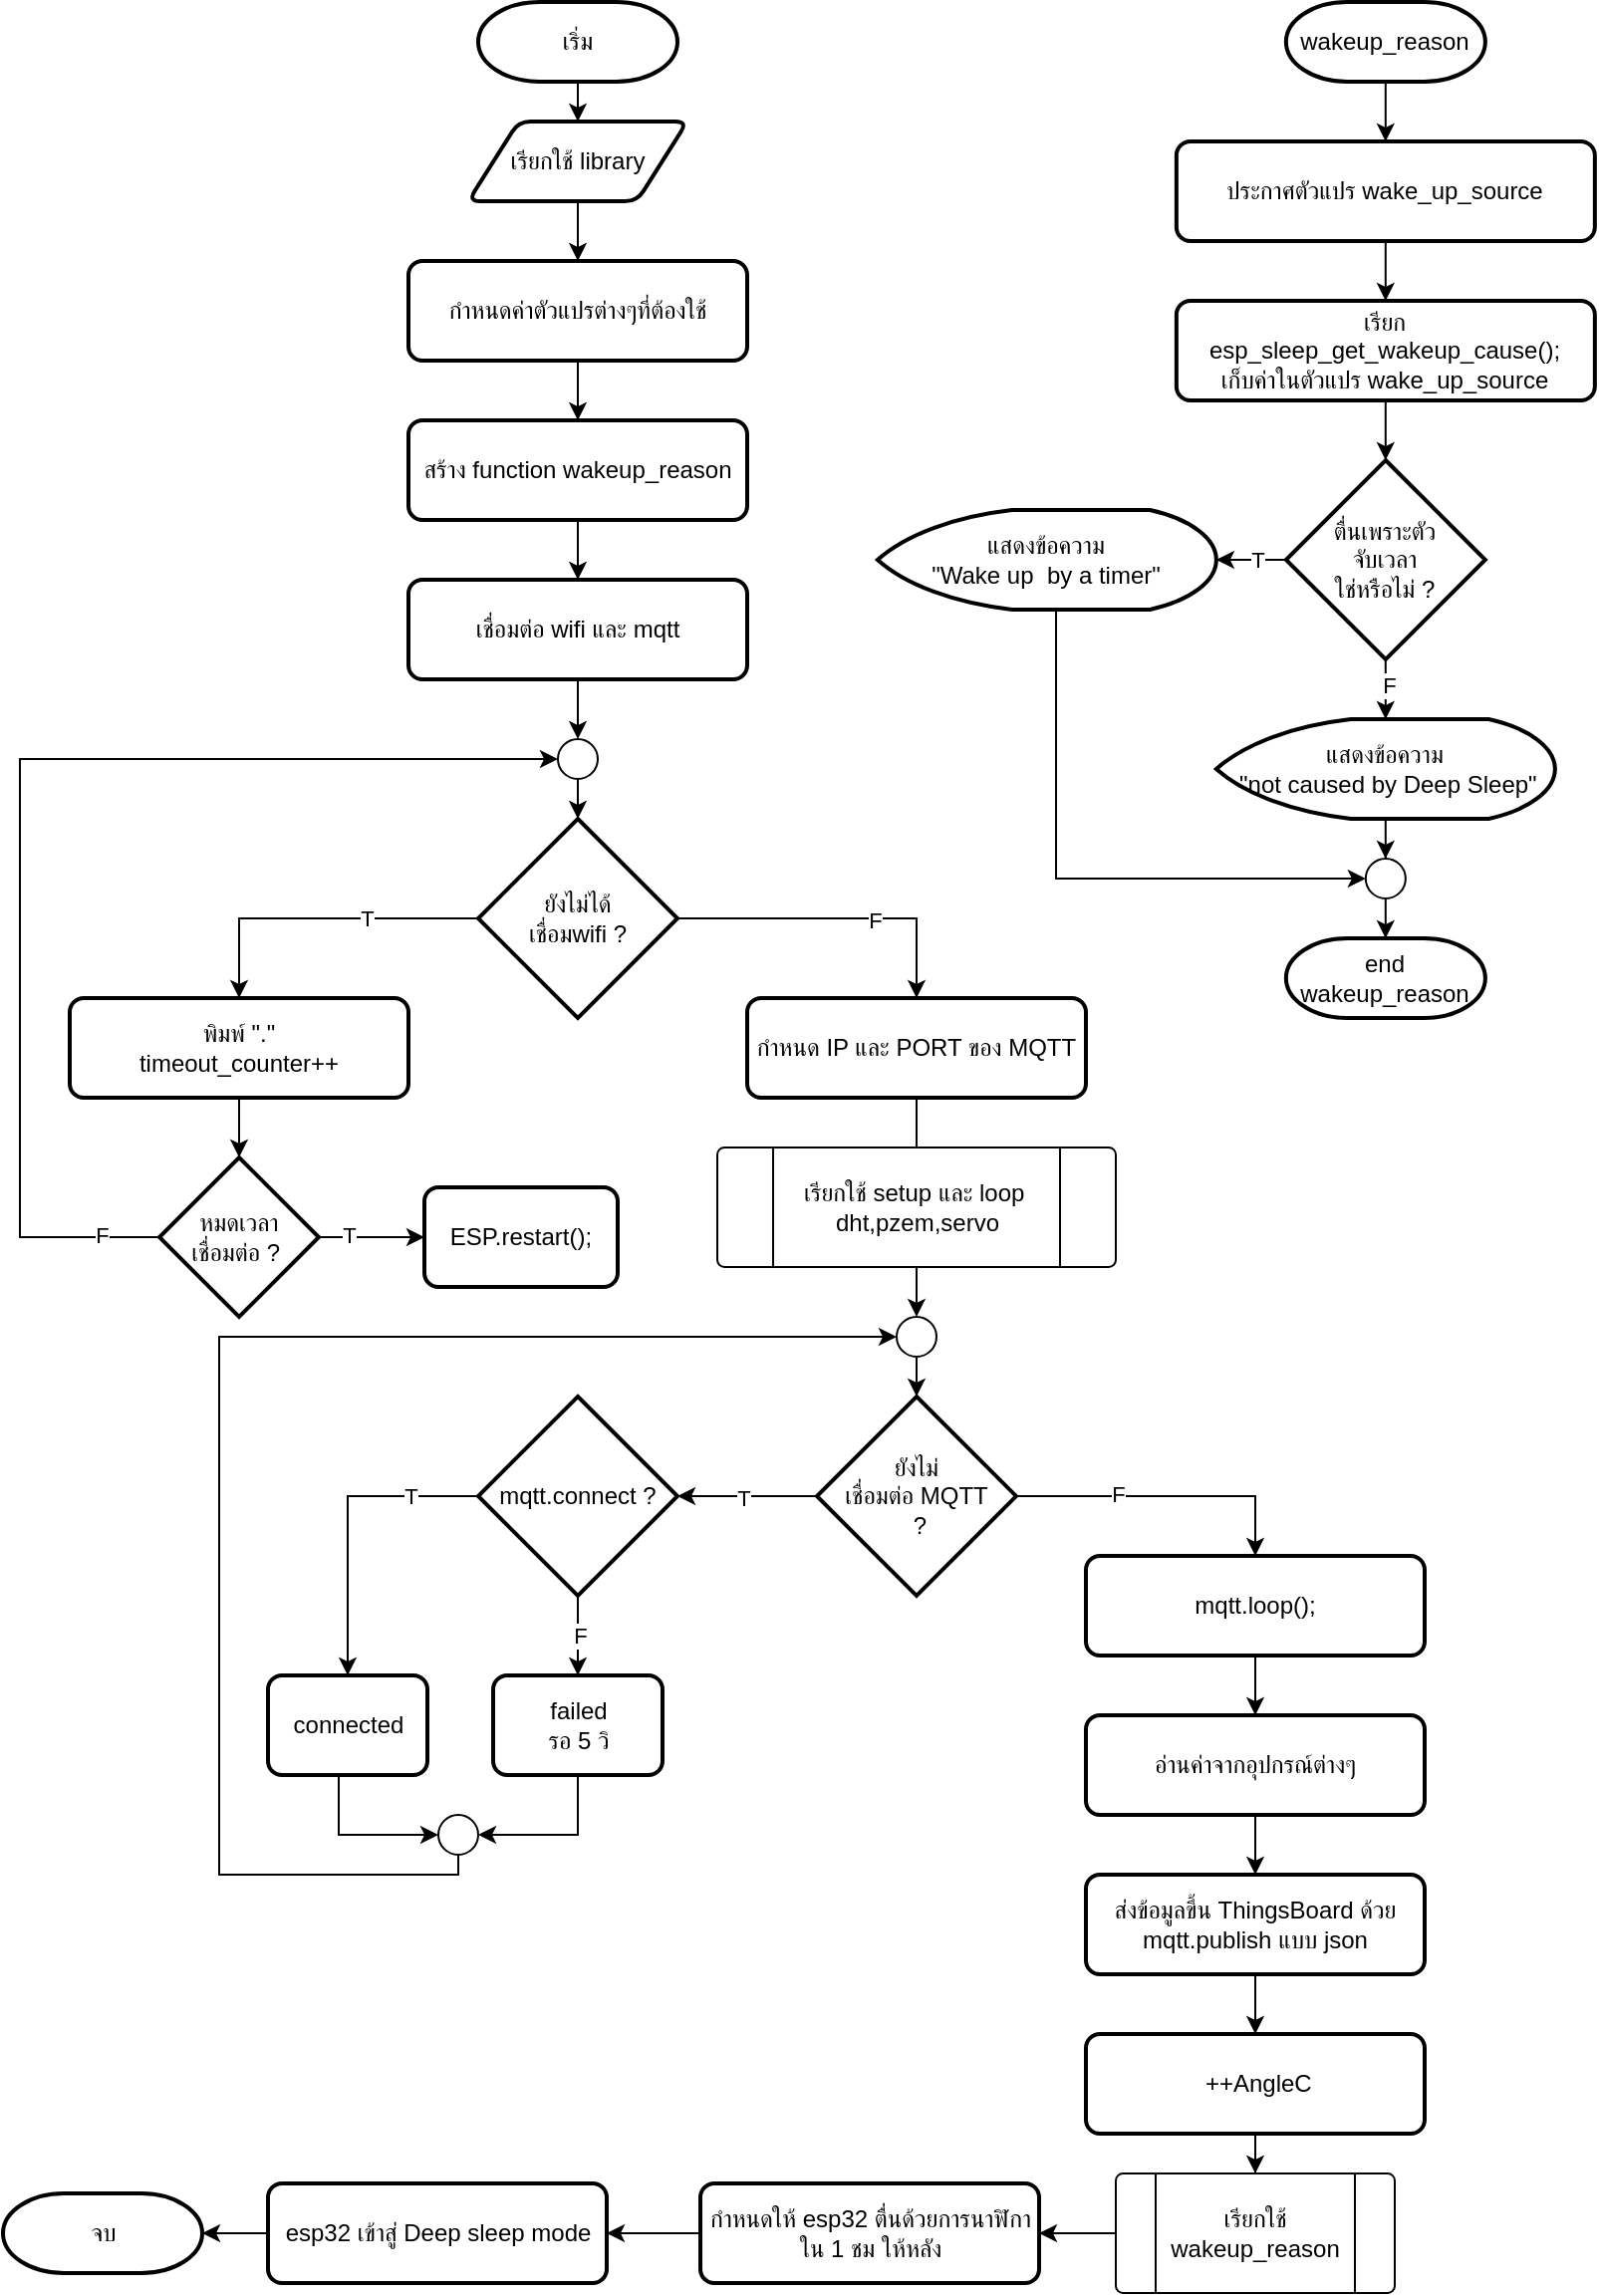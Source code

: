 <mxfile version="22.0.6" type="github">
  <diagram id="C5RBs43oDa-KdzZeNtuy" name="Page-1">
    <mxGraphModel dx="2380" dy="1073" grid="1" gridSize="10" guides="1" tooltips="1" connect="1" arrows="1" fold="1" page="1" pageScale="1" pageWidth="827" pageHeight="1169" math="0" shadow="0">
      <root>
        <mxCell id="WIyWlLk6GJQsqaUBKTNV-0" />
        <mxCell id="WIyWlLk6GJQsqaUBKTNV-1" parent="WIyWlLk6GJQsqaUBKTNV-0" />
        <mxCell id="FAzehwiRH1MLIlhiyja--5" value="" style="edgeStyle=orthogonalEdgeStyle;rounded=0;orthogonalLoop=1;jettySize=auto;html=1;" edge="1" parent="WIyWlLk6GJQsqaUBKTNV-1" source="FAzehwiRH1MLIlhiyja--0" target="FAzehwiRH1MLIlhiyja--1">
          <mxGeometry relative="1" as="geometry" />
        </mxCell>
        <mxCell id="FAzehwiRH1MLIlhiyja--0" value="เริ่ม" style="strokeWidth=2;html=1;shape=mxgraph.flowchart.terminator;whiteSpace=wrap;" vertex="1" parent="WIyWlLk6GJQsqaUBKTNV-1">
          <mxGeometry x="250" y="10" width="100" height="40" as="geometry" />
        </mxCell>
        <mxCell id="FAzehwiRH1MLIlhiyja--6" value="" style="edgeStyle=orthogonalEdgeStyle;rounded=0;orthogonalLoop=1;jettySize=auto;html=1;" edge="1" parent="WIyWlLk6GJQsqaUBKTNV-1" source="FAzehwiRH1MLIlhiyja--1" target="FAzehwiRH1MLIlhiyja--2">
          <mxGeometry relative="1" as="geometry" />
        </mxCell>
        <mxCell id="FAzehwiRH1MLIlhiyja--1" value="เรียกใช้&amp;nbsp;library" style="shape=parallelogram;html=1;strokeWidth=2;perimeter=parallelogramPerimeter;whiteSpace=wrap;rounded=1;arcSize=12;size=0.23;" vertex="1" parent="WIyWlLk6GJQsqaUBKTNV-1">
          <mxGeometry x="245" y="70" width="110" height="40" as="geometry" />
        </mxCell>
        <mxCell id="FAzehwiRH1MLIlhiyja--8" value="" style="edgeStyle=orthogonalEdgeStyle;rounded=0;orthogonalLoop=1;jettySize=auto;html=1;" edge="1" parent="WIyWlLk6GJQsqaUBKTNV-1" source="FAzehwiRH1MLIlhiyja--2" target="FAzehwiRH1MLIlhiyja--7">
          <mxGeometry relative="1" as="geometry" />
        </mxCell>
        <mxCell id="FAzehwiRH1MLIlhiyja--2" value="กำหนดค่าตัวแปรต่างๆที่ต้องใช้" style="rounded=1;whiteSpace=wrap;html=1;absoluteArcSize=1;arcSize=14;strokeWidth=2;" vertex="1" parent="WIyWlLk6GJQsqaUBKTNV-1">
          <mxGeometry x="215" y="140" width="170" height="50" as="geometry" />
        </mxCell>
        <mxCell id="FAzehwiRH1MLIlhiyja--14" value="" style="edgeStyle=orthogonalEdgeStyle;rounded=0;orthogonalLoop=1;jettySize=auto;html=1;" edge="1" parent="WIyWlLk6GJQsqaUBKTNV-1" source="FAzehwiRH1MLIlhiyja--7" target="FAzehwiRH1MLIlhiyja--10">
          <mxGeometry relative="1" as="geometry" />
        </mxCell>
        <mxCell id="FAzehwiRH1MLIlhiyja--7" value="สร้าง function&amp;nbsp;wakeup_reason" style="rounded=1;whiteSpace=wrap;html=1;absoluteArcSize=1;arcSize=14;strokeWidth=2;" vertex="1" parent="WIyWlLk6GJQsqaUBKTNV-1">
          <mxGeometry x="215" y="220" width="170" height="50" as="geometry" />
        </mxCell>
        <mxCell id="FAzehwiRH1MLIlhiyja--22" value="" style="edgeStyle=orthogonalEdgeStyle;rounded=0;orthogonalLoop=1;jettySize=auto;html=1;" edge="1" parent="WIyWlLk6GJQsqaUBKTNV-1" source="FAzehwiRH1MLIlhiyja--10" target="FAzehwiRH1MLIlhiyja--21">
          <mxGeometry relative="1" as="geometry" />
        </mxCell>
        <mxCell id="FAzehwiRH1MLIlhiyja--10" value="เชื่อมต่อ wifi และ mqtt" style="rounded=1;whiteSpace=wrap;html=1;absoluteArcSize=1;arcSize=14;strokeWidth=2;" vertex="1" parent="WIyWlLk6GJQsqaUBKTNV-1">
          <mxGeometry x="215" y="300" width="170" height="50" as="geometry" />
        </mxCell>
        <mxCell id="FAzehwiRH1MLIlhiyja--16" style="edgeStyle=orthogonalEdgeStyle;rounded=0;orthogonalLoop=1;jettySize=auto;html=1;exitX=0;exitY=0.5;exitDx=0;exitDy=0;exitPerimeter=0;entryX=0.5;entryY=0;entryDx=0;entryDy=0;" edge="1" parent="WIyWlLk6GJQsqaUBKTNV-1" source="FAzehwiRH1MLIlhiyja--11" target="FAzehwiRH1MLIlhiyja--12">
          <mxGeometry relative="1" as="geometry" />
        </mxCell>
        <mxCell id="FAzehwiRH1MLIlhiyja--27" value="T" style="edgeLabel;html=1;align=center;verticalAlign=middle;resizable=0;points=[];" vertex="1" connectable="0" parent="FAzehwiRH1MLIlhiyja--16">
          <mxGeometry x="-0.601" y="1" relative="1" as="geometry">
            <mxPoint x="-24" y="-1" as="offset" />
          </mxGeometry>
        </mxCell>
        <mxCell id="FAzehwiRH1MLIlhiyja--31" style="edgeStyle=orthogonalEdgeStyle;rounded=0;orthogonalLoop=1;jettySize=auto;html=1;entryX=0.5;entryY=0;entryDx=0;entryDy=0;" edge="1" parent="WIyWlLk6GJQsqaUBKTNV-1" source="FAzehwiRH1MLIlhiyja--11" target="FAzehwiRH1MLIlhiyja--30">
          <mxGeometry relative="1" as="geometry" />
        </mxCell>
        <mxCell id="FAzehwiRH1MLIlhiyja--32" value="F" style="edgeLabel;html=1;align=center;verticalAlign=middle;resizable=0;points=[];" vertex="1" connectable="0" parent="FAzehwiRH1MLIlhiyja--31">
          <mxGeometry x="-0.136" y="-1" relative="1" as="geometry">
            <mxPoint x="30" as="offset" />
          </mxGeometry>
        </mxCell>
        <mxCell id="FAzehwiRH1MLIlhiyja--11" value="ยังไม่ได้&lt;br&gt;เชื่อมwifi ?" style="strokeWidth=2;html=1;shape=mxgraph.flowchart.decision;whiteSpace=wrap;" vertex="1" parent="WIyWlLk6GJQsqaUBKTNV-1">
          <mxGeometry x="250" y="420" width="100" height="100" as="geometry" />
        </mxCell>
        <mxCell id="FAzehwiRH1MLIlhiyja--19" value="" style="edgeStyle=orthogonalEdgeStyle;rounded=0;orthogonalLoop=1;jettySize=auto;html=1;" edge="1" parent="WIyWlLk6GJQsqaUBKTNV-1" source="FAzehwiRH1MLIlhiyja--12" target="FAzehwiRH1MLIlhiyja--13">
          <mxGeometry relative="1" as="geometry" />
        </mxCell>
        <mxCell id="FAzehwiRH1MLIlhiyja--12" value="พิมพ์ &quot;.&quot;&lt;br&gt;timeout_counter++" style="rounded=1;whiteSpace=wrap;html=1;absoluteArcSize=1;arcSize=14;strokeWidth=2;" vertex="1" parent="WIyWlLk6GJQsqaUBKTNV-1">
          <mxGeometry x="45" y="510" width="170" height="50" as="geometry" />
        </mxCell>
        <mxCell id="FAzehwiRH1MLIlhiyja--18" value="" style="edgeStyle=orthogonalEdgeStyle;rounded=0;orthogonalLoop=1;jettySize=auto;html=1;" edge="1" parent="WIyWlLk6GJQsqaUBKTNV-1" source="FAzehwiRH1MLIlhiyja--13" target="FAzehwiRH1MLIlhiyja--17">
          <mxGeometry relative="1" as="geometry" />
        </mxCell>
        <mxCell id="FAzehwiRH1MLIlhiyja--24" value="T" style="edgeLabel;html=1;align=center;verticalAlign=middle;resizable=0;points=[];" vertex="1" connectable="0" parent="FAzehwiRH1MLIlhiyja--18">
          <mxGeometry x="-0.393" y="1" relative="1" as="geometry">
            <mxPoint x="-1" as="offset" />
          </mxGeometry>
        </mxCell>
        <mxCell id="FAzehwiRH1MLIlhiyja--20" style="edgeStyle=orthogonalEdgeStyle;rounded=0;orthogonalLoop=1;jettySize=auto;html=1;entryX=0;entryY=0.5;entryDx=0;entryDy=0;entryPerimeter=0;exitX=0;exitY=0.5;exitDx=0;exitDy=0;exitPerimeter=0;" edge="1" parent="WIyWlLk6GJQsqaUBKTNV-1" source="FAzehwiRH1MLIlhiyja--13" target="FAzehwiRH1MLIlhiyja--21">
          <mxGeometry relative="1" as="geometry">
            <mxPoint x="220" y="510" as="targetPoint" />
            <mxPoint x="100" y="845" as="sourcePoint" />
            <Array as="points">
              <mxPoint x="20" y="630" />
              <mxPoint x="20" y="390" />
            </Array>
          </mxGeometry>
        </mxCell>
        <mxCell id="FAzehwiRH1MLIlhiyja--25" value="F" style="edgeLabel;html=1;align=center;verticalAlign=middle;resizable=0;points=[];" vertex="1" connectable="0" parent="FAzehwiRH1MLIlhiyja--20">
          <mxGeometry x="-0.899" y="-1" relative="1" as="geometry">
            <mxPoint as="offset" />
          </mxGeometry>
        </mxCell>
        <mxCell id="FAzehwiRH1MLIlhiyja--13" value="หมดเวลา&lt;br&gt;เชื่อมต่อ ?&amp;nbsp;" style="strokeWidth=2;html=1;shape=mxgraph.flowchart.decision;whiteSpace=wrap;" vertex="1" parent="WIyWlLk6GJQsqaUBKTNV-1">
          <mxGeometry x="90" y="590" width="80" height="80" as="geometry" />
        </mxCell>
        <mxCell id="FAzehwiRH1MLIlhiyja--17" value="ESP.restart();" style="rounded=1;whiteSpace=wrap;html=1;absoluteArcSize=1;arcSize=14;strokeWidth=2;" vertex="1" parent="WIyWlLk6GJQsqaUBKTNV-1">
          <mxGeometry x="223" y="605" width="97" height="50" as="geometry" />
        </mxCell>
        <mxCell id="FAzehwiRH1MLIlhiyja--23" value="" style="edgeStyle=orthogonalEdgeStyle;rounded=0;orthogonalLoop=1;jettySize=auto;html=1;" edge="1" parent="WIyWlLk6GJQsqaUBKTNV-1" source="FAzehwiRH1MLIlhiyja--21" target="FAzehwiRH1MLIlhiyja--11">
          <mxGeometry relative="1" as="geometry" />
        </mxCell>
        <mxCell id="FAzehwiRH1MLIlhiyja--21" value="" style="verticalLabelPosition=bottom;verticalAlign=top;html=1;shape=mxgraph.flowchart.on-page_reference;" vertex="1" parent="WIyWlLk6GJQsqaUBKTNV-1">
          <mxGeometry x="290" y="380" width="20" height="20" as="geometry" />
        </mxCell>
        <mxCell id="FAzehwiRH1MLIlhiyja--133" value="" style="edgeStyle=orthogonalEdgeStyle;rounded=0;orthogonalLoop=1;jettySize=auto;html=1;" edge="1" parent="WIyWlLk6GJQsqaUBKTNV-1" source="FAzehwiRH1MLIlhiyja--30" target="FAzehwiRH1MLIlhiyja--131">
          <mxGeometry relative="1" as="geometry" />
        </mxCell>
        <mxCell id="FAzehwiRH1MLIlhiyja--30" value="กำหนด IP และ PORT ของ MQTT" style="rounded=1;whiteSpace=wrap;html=1;absoluteArcSize=1;arcSize=14;strokeWidth=2;" vertex="1" parent="WIyWlLk6GJQsqaUBKTNV-1">
          <mxGeometry x="385" y="510" width="170" height="50" as="geometry" />
        </mxCell>
        <mxCell id="FAzehwiRH1MLIlhiyja--70" value="" style="edgeStyle=orthogonalEdgeStyle;rounded=0;orthogonalLoop=1;jettySize=auto;html=1;" edge="1" parent="WIyWlLk6GJQsqaUBKTNV-1" source="FAzehwiRH1MLIlhiyja--69" target="FAzehwiRH1MLIlhiyja--49">
          <mxGeometry relative="1" as="geometry" />
        </mxCell>
        <mxCell id="FAzehwiRH1MLIlhiyja--54" style="edgeStyle=orthogonalEdgeStyle;rounded=0;orthogonalLoop=1;jettySize=auto;html=1;exitX=1;exitY=0.5;exitDx=0;exitDy=0;exitPerimeter=0;entryX=0.5;entryY=0;entryDx=0;entryDy=0;" edge="1" parent="WIyWlLk6GJQsqaUBKTNV-1" source="FAzehwiRH1MLIlhiyja--49" target="FAzehwiRH1MLIlhiyja--52">
          <mxGeometry relative="1" as="geometry" />
        </mxCell>
        <mxCell id="FAzehwiRH1MLIlhiyja--56" value="F" style="edgeLabel;html=1;align=center;verticalAlign=middle;resizable=0;points=[];" vertex="1" connectable="0" parent="FAzehwiRH1MLIlhiyja--54">
          <mxGeometry x="-0.327" y="1" relative="1" as="geometry">
            <mxPoint as="offset" />
          </mxGeometry>
        </mxCell>
        <mxCell id="FAzehwiRH1MLIlhiyja--112" value="" style="edgeStyle=orthogonalEdgeStyle;rounded=0;orthogonalLoop=1;jettySize=auto;html=1;" edge="1" parent="WIyWlLk6GJQsqaUBKTNV-1" source="FAzehwiRH1MLIlhiyja--49" target="FAzehwiRH1MLIlhiyja--57">
          <mxGeometry relative="1" as="geometry" />
        </mxCell>
        <mxCell id="FAzehwiRH1MLIlhiyja--113" value="T" style="edgeLabel;html=1;align=center;verticalAlign=middle;resizable=0;points=[];" vertex="1" connectable="0" parent="FAzehwiRH1MLIlhiyja--112">
          <mxGeometry x="0.059" y="1" relative="1" as="geometry">
            <mxPoint as="offset" />
          </mxGeometry>
        </mxCell>
        <mxCell id="FAzehwiRH1MLIlhiyja--49" value="ยังไม่&lt;br&gt;เชื่อมต่อ MQTT&lt;br&gt;&amp;nbsp;?" style="strokeWidth=2;html=1;shape=mxgraph.flowchart.decision;whiteSpace=wrap;" vertex="1" parent="WIyWlLk6GJQsqaUBKTNV-1">
          <mxGeometry x="420" y="710" width="100" height="100" as="geometry" />
        </mxCell>
        <mxCell id="FAzehwiRH1MLIlhiyja--75" value="" style="edgeStyle=orthogonalEdgeStyle;rounded=0;orthogonalLoop=1;jettySize=auto;html=1;" edge="1" parent="WIyWlLk6GJQsqaUBKTNV-1" source="FAzehwiRH1MLIlhiyja--52" target="FAzehwiRH1MLIlhiyja--74">
          <mxGeometry relative="1" as="geometry" />
        </mxCell>
        <mxCell id="FAzehwiRH1MLIlhiyja--52" value="mqtt.loop();" style="rounded=1;whiteSpace=wrap;html=1;absoluteArcSize=1;arcSize=14;strokeWidth=2;" vertex="1" parent="WIyWlLk6GJQsqaUBKTNV-1">
          <mxGeometry x="555" y="790" width="170" height="50" as="geometry" />
        </mxCell>
        <mxCell id="FAzehwiRH1MLIlhiyja--115" value="" style="edgeStyle=orthogonalEdgeStyle;rounded=0;orthogonalLoop=1;jettySize=auto;html=1;" edge="1" parent="WIyWlLk6GJQsqaUBKTNV-1" source="FAzehwiRH1MLIlhiyja--57" target="FAzehwiRH1MLIlhiyja--61">
          <mxGeometry relative="1" as="geometry" />
        </mxCell>
        <mxCell id="FAzehwiRH1MLIlhiyja--120" value="F" style="edgeLabel;html=1;align=center;verticalAlign=middle;resizable=0;points=[];" vertex="1" connectable="0" parent="FAzehwiRH1MLIlhiyja--115">
          <mxGeometry x="-0.024" y="1" relative="1" as="geometry">
            <mxPoint as="offset" />
          </mxGeometry>
        </mxCell>
        <mxCell id="FAzehwiRH1MLIlhiyja--116" style="edgeStyle=orthogonalEdgeStyle;rounded=0;orthogonalLoop=1;jettySize=auto;html=1;entryX=0.5;entryY=0;entryDx=0;entryDy=0;" edge="1" parent="WIyWlLk6GJQsqaUBKTNV-1" source="FAzehwiRH1MLIlhiyja--57" target="FAzehwiRH1MLIlhiyja--59">
          <mxGeometry relative="1" as="geometry" />
        </mxCell>
        <mxCell id="FAzehwiRH1MLIlhiyja--121" value="T" style="edgeLabel;html=1;align=center;verticalAlign=middle;resizable=0;points=[];" vertex="1" connectable="0" parent="FAzehwiRH1MLIlhiyja--116">
          <mxGeometry x="0.317" y="-1" relative="1" as="geometry">
            <mxPoint x="32" y="-37" as="offset" />
          </mxGeometry>
        </mxCell>
        <mxCell id="FAzehwiRH1MLIlhiyja--57" value="mqtt.connect ?" style="strokeWidth=2;html=1;shape=mxgraph.flowchart.decision;whiteSpace=wrap;" vertex="1" parent="WIyWlLk6GJQsqaUBKTNV-1">
          <mxGeometry x="250" y="710" width="100" height="100" as="geometry" />
        </mxCell>
        <mxCell id="FAzehwiRH1MLIlhiyja--59" value="connected" style="rounded=1;whiteSpace=wrap;html=1;absoluteArcSize=1;arcSize=14;strokeWidth=2;" vertex="1" parent="WIyWlLk6GJQsqaUBKTNV-1">
          <mxGeometry x="144.5" y="850" width="80" height="50" as="geometry" />
        </mxCell>
        <mxCell id="FAzehwiRH1MLIlhiyja--61" value="failed&lt;br&gt;รอ 5 วิ" style="rounded=1;whiteSpace=wrap;html=1;absoluteArcSize=1;arcSize=14;strokeWidth=2;" vertex="1" parent="WIyWlLk6GJQsqaUBKTNV-1">
          <mxGeometry x="257.5" y="850" width="85" height="50" as="geometry" />
        </mxCell>
        <mxCell id="FAzehwiRH1MLIlhiyja--64" value="" style="verticalLabelPosition=bottom;verticalAlign=top;html=1;shape=mxgraph.flowchart.on-page_reference;" vertex="1" parent="WIyWlLk6GJQsqaUBKTNV-1">
          <mxGeometry x="230" y="920" width="20" height="20" as="geometry" />
        </mxCell>
        <mxCell id="FAzehwiRH1MLIlhiyja--69" value="" style="verticalLabelPosition=bottom;verticalAlign=top;html=1;shape=mxgraph.flowchart.on-page_reference;" vertex="1" parent="WIyWlLk6GJQsqaUBKTNV-1">
          <mxGeometry x="460" y="670" width="20" height="20" as="geometry" />
        </mxCell>
        <mxCell id="FAzehwiRH1MLIlhiyja--80" value="" style="edgeStyle=orthogonalEdgeStyle;rounded=0;orthogonalLoop=1;jettySize=auto;html=1;" edge="1" parent="WIyWlLk6GJQsqaUBKTNV-1" source="FAzehwiRH1MLIlhiyja--74" target="FAzehwiRH1MLIlhiyja--76">
          <mxGeometry relative="1" as="geometry" />
        </mxCell>
        <mxCell id="FAzehwiRH1MLIlhiyja--74" value="อ่านค่าจากอุปกรณ์ต่างๆ" style="rounded=1;whiteSpace=wrap;html=1;absoluteArcSize=1;arcSize=14;strokeWidth=2;" vertex="1" parent="WIyWlLk6GJQsqaUBKTNV-1">
          <mxGeometry x="555" y="870" width="170" height="50" as="geometry" />
        </mxCell>
        <mxCell id="FAzehwiRH1MLIlhiyja--86" value="" style="edgeStyle=orthogonalEdgeStyle;rounded=0;orthogonalLoop=1;jettySize=auto;html=1;" edge="1" parent="WIyWlLk6GJQsqaUBKTNV-1" source="FAzehwiRH1MLIlhiyja--76" target="FAzehwiRH1MLIlhiyja--85">
          <mxGeometry relative="1" as="geometry" />
        </mxCell>
        <mxCell id="FAzehwiRH1MLIlhiyja--76" value="ส่งข้อมูลขึ้น ThingsBoard ด้วย mqtt.publish แบบ json" style="rounded=1;whiteSpace=wrap;html=1;absoluteArcSize=1;arcSize=14;strokeWidth=2;" vertex="1" parent="WIyWlLk6GJQsqaUBKTNV-1">
          <mxGeometry x="555" y="950" width="170" height="50" as="geometry" />
        </mxCell>
        <mxCell id="FAzehwiRH1MLIlhiyja--84" value="" style="edgeStyle=orthogonalEdgeStyle;rounded=0;orthogonalLoop=1;jettySize=auto;html=1;" edge="1" parent="WIyWlLk6GJQsqaUBKTNV-1" source="FAzehwiRH1MLIlhiyja--77" target="FAzehwiRH1MLIlhiyja--82">
          <mxGeometry relative="1" as="geometry" />
        </mxCell>
        <mxCell id="FAzehwiRH1MLIlhiyja--81" value="" style="edgeStyle=orthogonalEdgeStyle;rounded=0;orthogonalLoop=1;jettySize=auto;html=1;" edge="1" parent="WIyWlLk6GJQsqaUBKTNV-1" source="FAzehwiRH1MLIlhiyja--82" target="FAzehwiRH1MLIlhiyja--83">
          <mxGeometry relative="1" as="geometry" />
        </mxCell>
        <mxCell id="FAzehwiRH1MLIlhiyja--82" value="กำหนดให้ esp32 ตื่นด้วยการนาฬิกา ใน 1 ชม ให้หลัง" style="rounded=1;whiteSpace=wrap;html=1;absoluteArcSize=1;arcSize=14;strokeWidth=2;" vertex="1" parent="WIyWlLk6GJQsqaUBKTNV-1">
          <mxGeometry x="361.5" y="1105" width="170" height="50" as="geometry" />
        </mxCell>
        <mxCell id="FAzehwiRH1MLIlhiyja--90" value="" style="edgeStyle=orthogonalEdgeStyle;rounded=0;orthogonalLoop=1;jettySize=auto;html=1;" edge="1" parent="WIyWlLk6GJQsqaUBKTNV-1" source="FAzehwiRH1MLIlhiyja--83" target="FAzehwiRH1MLIlhiyja--89">
          <mxGeometry relative="1" as="geometry" />
        </mxCell>
        <mxCell id="FAzehwiRH1MLIlhiyja--83" value="esp32 เข้าสู่ Deep sleep mode" style="rounded=1;whiteSpace=wrap;html=1;absoluteArcSize=1;arcSize=14;strokeWidth=2;" vertex="1" parent="WIyWlLk6GJQsqaUBKTNV-1">
          <mxGeometry x="144.5" y="1105" width="170" height="50" as="geometry" />
        </mxCell>
        <mxCell id="FAzehwiRH1MLIlhiyja--87" value="" style="edgeStyle=orthogonalEdgeStyle;rounded=0;orthogonalLoop=1;jettySize=auto;html=1;" edge="1" parent="WIyWlLk6GJQsqaUBKTNV-1" source="FAzehwiRH1MLIlhiyja--85" target="FAzehwiRH1MLIlhiyja--78">
          <mxGeometry relative="1" as="geometry" />
        </mxCell>
        <mxCell id="FAzehwiRH1MLIlhiyja--85" value="&amp;nbsp;++AngleC" style="rounded=1;whiteSpace=wrap;html=1;absoluteArcSize=1;arcSize=14;strokeWidth=2;" vertex="1" parent="WIyWlLk6GJQsqaUBKTNV-1">
          <mxGeometry x="555" y="1030" width="170" height="50" as="geometry" />
        </mxCell>
        <mxCell id="FAzehwiRH1MLIlhiyja--89" value="จบ" style="strokeWidth=2;html=1;shape=mxgraph.flowchart.terminator;whiteSpace=wrap;" vertex="1" parent="WIyWlLk6GJQsqaUBKTNV-1">
          <mxGeometry x="11.5" y="1110" width="100" height="40" as="geometry" />
        </mxCell>
        <mxCell id="FAzehwiRH1MLIlhiyja--105" value="" style="edgeStyle=orthogonalEdgeStyle;rounded=0;orthogonalLoop=1;jettySize=auto;html=1;" edge="1" parent="WIyWlLk6GJQsqaUBKTNV-1" source="FAzehwiRH1MLIlhiyja--92" target="FAzehwiRH1MLIlhiyja--94">
          <mxGeometry relative="1" as="geometry" />
        </mxCell>
        <mxCell id="FAzehwiRH1MLIlhiyja--92" value="wakeup_reason" style="strokeWidth=2;html=1;shape=mxgraph.flowchart.terminator;whiteSpace=wrap;" vertex="1" parent="WIyWlLk6GJQsqaUBKTNV-1">
          <mxGeometry x="655.43" y="10" width="100" height="40" as="geometry" />
        </mxCell>
        <mxCell id="FAzehwiRH1MLIlhiyja--124" value="" style="edgeStyle=orthogonalEdgeStyle;rounded=0;orthogonalLoop=1;jettySize=auto;html=1;" edge="1" parent="WIyWlLk6GJQsqaUBKTNV-1" source="FAzehwiRH1MLIlhiyja--93" target="FAzehwiRH1MLIlhiyja--110">
          <mxGeometry relative="1" as="geometry" />
        </mxCell>
        <mxCell id="FAzehwiRH1MLIlhiyja--125" value="T" style="edgeLabel;html=1;align=center;verticalAlign=middle;resizable=0;points=[];" vertex="1" connectable="0" parent="FAzehwiRH1MLIlhiyja--124">
          <mxGeometry x="-0.108" relative="1" as="geometry">
            <mxPoint x="5" as="offset" />
          </mxGeometry>
        </mxCell>
        <mxCell id="FAzehwiRH1MLIlhiyja--126" value="" style="edgeStyle=orthogonalEdgeStyle;rounded=0;orthogonalLoop=1;jettySize=auto;html=1;" edge="1" parent="WIyWlLk6GJQsqaUBKTNV-1" source="FAzehwiRH1MLIlhiyja--93" target="FAzehwiRH1MLIlhiyja--111">
          <mxGeometry relative="1" as="geometry" />
        </mxCell>
        <mxCell id="FAzehwiRH1MLIlhiyja--127" value="F" style="edgeLabel;html=1;align=center;verticalAlign=middle;resizable=0;points=[];" vertex="1" connectable="0" parent="FAzehwiRH1MLIlhiyja--126">
          <mxGeometry x="0.322" y="1" relative="1" as="geometry">
            <mxPoint as="offset" />
          </mxGeometry>
        </mxCell>
        <mxCell id="FAzehwiRH1MLIlhiyja--93" value="ตื่นเพราะตัว&lt;br&gt;จับเวลา&lt;br&gt;ใช่หรือไม่ ?" style="strokeWidth=2;html=1;shape=mxgraph.flowchart.decision;whiteSpace=wrap;" vertex="1" parent="WIyWlLk6GJQsqaUBKTNV-1">
          <mxGeometry x="655.43" y="240" width="100" height="100" as="geometry" />
        </mxCell>
        <mxCell id="FAzehwiRH1MLIlhiyja--122" value="" style="edgeStyle=orthogonalEdgeStyle;rounded=0;orthogonalLoop=1;jettySize=auto;html=1;" edge="1" parent="WIyWlLk6GJQsqaUBKTNV-1" source="FAzehwiRH1MLIlhiyja--94" target="FAzehwiRH1MLIlhiyja--107">
          <mxGeometry relative="1" as="geometry" />
        </mxCell>
        <mxCell id="FAzehwiRH1MLIlhiyja--94" value="ประกาศตัวแปร wake_up_source" style="rounded=1;whiteSpace=wrap;html=1;absoluteArcSize=1;arcSize=14;strokeWidth=2;" vertex="1" parent="WIyWlLk6GJQsqaUBKTNV-1">
          <mxGeometry x="600.43" y="80" width="210" height="50" as="geometry" />
        </mxCell>
        <mxCell id="FAzehwiRH1MLIlhiyja--98" value="end wakeup_reason" style="strokeWidth=2;html=1;shape=mxgraph.flowchart.terminator;whiteSpace=wrap;" vertex="1" parent="WIyWlLk6GJQsqaUBKTNV-1">
          <mxGeometry x="655.43" y="480" width="100" height="40" as="geometry" />
        </mxCell>
        <mxCell id="FAzehwiRH1MLIlhiyja--101" value="" style="edgeStyle=orthogonalEdgeStyle;rounded=0;orthogonalLoop=1;jettySize=auto;html=1;" edge="1" parent="WIyWlLk6GJQsqaUBKTNV-1" source="FAzehwiRH1MLIlhiyja--99" target="FAzehwiRH1MLIlhiyja--98">
          <mxGeometry relative="1" as="geometry" />
        </mxCell>
        <mxCell id="FAzehwiRH1MLIlhiyja--99" value="" style="verticalLabelPosition=bottom;verticalAlign=top;html=1;shape=mxgraph.flowchart.on-page_reference;" vertex="1" parent="WIyWlLk6GJQsqaUBKTNV-1">
          <mxGeometry x="695.43" y="440" width="20" height="20" as="geometry" />
        </mxCell>
        <mxCell id="FAzehwiRH1MLIlhiyja--123" value="" style="edgeStyle=orthogonalEdgeStyle;rounded=0;orthogonalLoop=1;jettySize=auto;html=1;" edge="1" parent="WIyWlLk6GJQsqaUBKTNV-1" source="FAzehwiRH1MLIlhiyja--107" target="FAzehwiRH1MLIlhiyja--93">
          <mxGeometry relative="1" as="geometry" />
        </mxCell>
        <mxCell id="FAzehwiRH1MLIlhiyja--107" value="เรียก&lt;br&gt;esp_sleep_get_wakeup_cause(); &lt;br&gt;เก็บค่าในตัวแปร wake_up_source" style="rounded=1;whiteSpace=wrap;html=1;absoluteArcSize=1;arcSize=14;strokeWidth=2;" vertex="1" parent="WIyWlLk6GJQsqaUBKTNV-1">
          <mxGeometry x="600.43" y="160" width="210" height="50" as="geometry" />
        </mxCell>
        <mxCell id="FAzehwiRH1MLIlhiyja--110" value="แสดงข้อความ &lt;br&gt;&quot;Wake up&amp;nbsp; by a timer&quot;" style="strokeWidth=2;html=1;shape=mxgraph.flowchart.display;whiteSpace=wrap;" vertex="1" parent="WIyWlLk6GJQsqaUBKTNV-1">
          <mxGeometry x="450.43" y="265" width="170" height="50" as="geometry" />
        </mxCell>
        <mxCell id="FAzehwiRH1MLIlhiyja--128" value="" style="edgeStyle=orthogonalEdgeStyle;rounded=0;orthogonalLoop=1;jettySize=auto;html=1;" edge="1" parent="WIyWlLk6GJQsqaUBKTNV-1" source="FAzehwiRH1MLIlhiyja--111" target="FAzehwiRH1MLIlhiyja--99">
          <mxGeometry relative="1" as="geometry" />
        </mxCell>
        <mxCell id="FAzehwiRH1MLIlhiyja--111" value="แสดงข้อความ &lt;br&gt;&amp;nbsp;&quot;not caused by Deep Sleep&quot;" style="strokeWidth=2;html=1;shape=mxgraph.flowchart.display;whiteSpace=wrap;" vertex="1" parent="WIyWlLk6GJQsqaUBKTNV-1">
          <mxGeometry x="620.43" y="370" width="170" height="50" as="geometry" />
        </mxCell>
        <mxCell id="FAzehwiRH1MLIlhiyja--117" style="edgeStyle=orthogonalEdgeStyle;rounded=0;orthogonalLoop=1;jettySize=auto;html=1;entryX=0;entryY=0.5;entryDx=0;entryDy=0;entryPerimeter=0;" edge="1" parent="WIyWlLk6GJQsqaUBKTNV-1" source="FAzehwiRH1MLIlhiyja--59" target="FAzehwiRH1MLIlhiyja--64">
          <mxGeometry relative="1" as="geometry">
            <Array as="points">
              <mxPoint x="180" y="930" />
            </Array>
          </mxGeometry>
        </mxCell>
        <mxCell id="FAzehwiRH1MLIlhiyja--118" style="edgeStyle=orthogonalEdgeStyle;rounded=0;orthogonalLoop=1;jettySize=auto;html=1;entryX=1;entryY=0.5;entryDx=0;entryDy=0;entryPerimeter=0;" edge="1" parent="WIyWlLk6GJQsqaUBKTNV-1" source="FAzehwiRH1MLIlhiyja--61" target="FAzehwiRH1MLIlhiyja--64">
          <mxGeometry relative="1" as="geometry">
            <Array as="points">
              <mxPoint x="300" y="930" />
            </Array>
          </mxGeometry>
        </mxCell>
        <mxCell id="FAzehwiRH1MLIlhiyja--132" value="" style="group" vertex="1" connectable="0" parent="WIyWlLk6GJQsqaUBKTNV-1">
          <mxGeometry x="370" y="585" width="200" height="60" as="geometry" />
        </mxCell>
        <mxCell id="FAzehwiRH1MLIlhiyja--34" value="" style="verticalLabelPosition=bottom;verticalAlign=top;html=1;shape=process;whiteSpace=wrap;rounded=1;size=0.14;arcSize=6;" vertex="1" parent="FAzehwiRH1MLIlhiyja--132">
          <mxGeometry width="200" height="60" as="geometry" />
        </mxCell>
        <mxCell id="FAzehwiRH1MLIlhiyja--131" value="เรียกใช้ setup และ loop&amp;nbsp;&lt;br&gt;dht,pzem,servo" style="text;html=1;align=center;verticalAlign=middle;resizable=0;points=[];autosize=1;strokeColor=none;fillColor=none;" vertex="1" parent="FAzehwiRH1MLIlhiyja--132">
          <mxGeometry x="30" y="10" width="140" height="40" as="geometry" />
        </mxCell>
        <mxCell id="FAzehwiRH1MLIlhiyja--136" value="" style="edgeStyle=orthogonalEdgeStyle;rounded=0;orthogonalLoop=1;jettySize=auto;html=1;" edge="1" parent="WIyWlLk6GJQsqaUBKTNV-1" source="FAzehwiRH1MLIlhiyja--34" target="FAzehwiRH1MLIlhiyja--69">
          <mxGeometry relative="1" as="geometry" />
        </mxCell>
        <mxCell id="FAzehwiRH1MLIlhiyja--137" value="" style="group" vertex="1" connectable="0" parent="WIyWlLk6GJQsqaUBKTNV-1">
          <mxGeometry x="570" y="1100" width="140" height="60" as="geometry" />
        </mxCell>
        <mxCell id="FAzehwiRH1MLIlhiyja--77" value="" style="verticalLabelPosition=bottom;verticalAlign=top;html=1;shape=process;whiteSpace=wrap;rounded=1;size=0.14;arcSize=6;" vertex="1" parent="FAzehwiRH1MLIlhiyja--137">
          <mxGeometry width="140" height="60" as="geometry" />
        </mxCell>
        <mxCell id="FAzehwiRH1MLIlhiyja--78" value="เรียกใช้ wakeup_reason" style="text;strokeColor=none;align=center;fillColor=none;html=1;verticalAlign=middle;whiteSpace=wrap;rounded=0;" vertex="1" parent="FAzehwiRH1MLIlhiyja--137">
          <mxGeometry x="35" width="70" height="60" as="geometry" />
        </mxCell>
        <mxCell id="FAzehwiRH1MLIlhiyja--138" style="edgeStyle=orthogonalEdgeStyle;rounded=0;orthogonalLoop=1;jettySize=auto;html=1;entryX=0;entryY=0.5;entryDx=0;entryDy=0;entryPerimeter=0;" edge="1" parent="WIyWlLk6GJQsqaUBKTNV-1" source="FAzehwiRH1MLIlhiyja--64" target="FAzehwiRH1MLIlhiyja--69">
          <mxGeometry relative="1" as="geometry">
            <Array as="points">
              <mxPoint x="240" y="950" />
              <mxPoint x="120" y="950" />
              <mxPoint x="120" y="680" />
            </Array>
          </mxGeometry>
        </mxCell>
        <mxCell id="FAzehwiRH1MLIlhiyja--139" style="edgeStyle=orthogonalEdgeStyle;rounded=0;orthogonalLoop=1;jettySize=auto;html=1;entryX=0;entryY=0.5;entryDx=0;entryDy=0;entryPerimeter=0;" edge="1" parent="WIyWlLk6GJQsqaUBKTNV-1" source="FAzehwiRH1MLIlhiyja--110" target="FAzehwiRH1MLIlhiyja--99">
          <mxGeometry relative="1" as="geometry">
            <Array as="points">
              <mxPoint x="540" y="450" />
            </Array>
          </mxGeometry>
        </mxCell>
      </root>
    </mxGraphModel>
  </diagram>
</mxfile>
